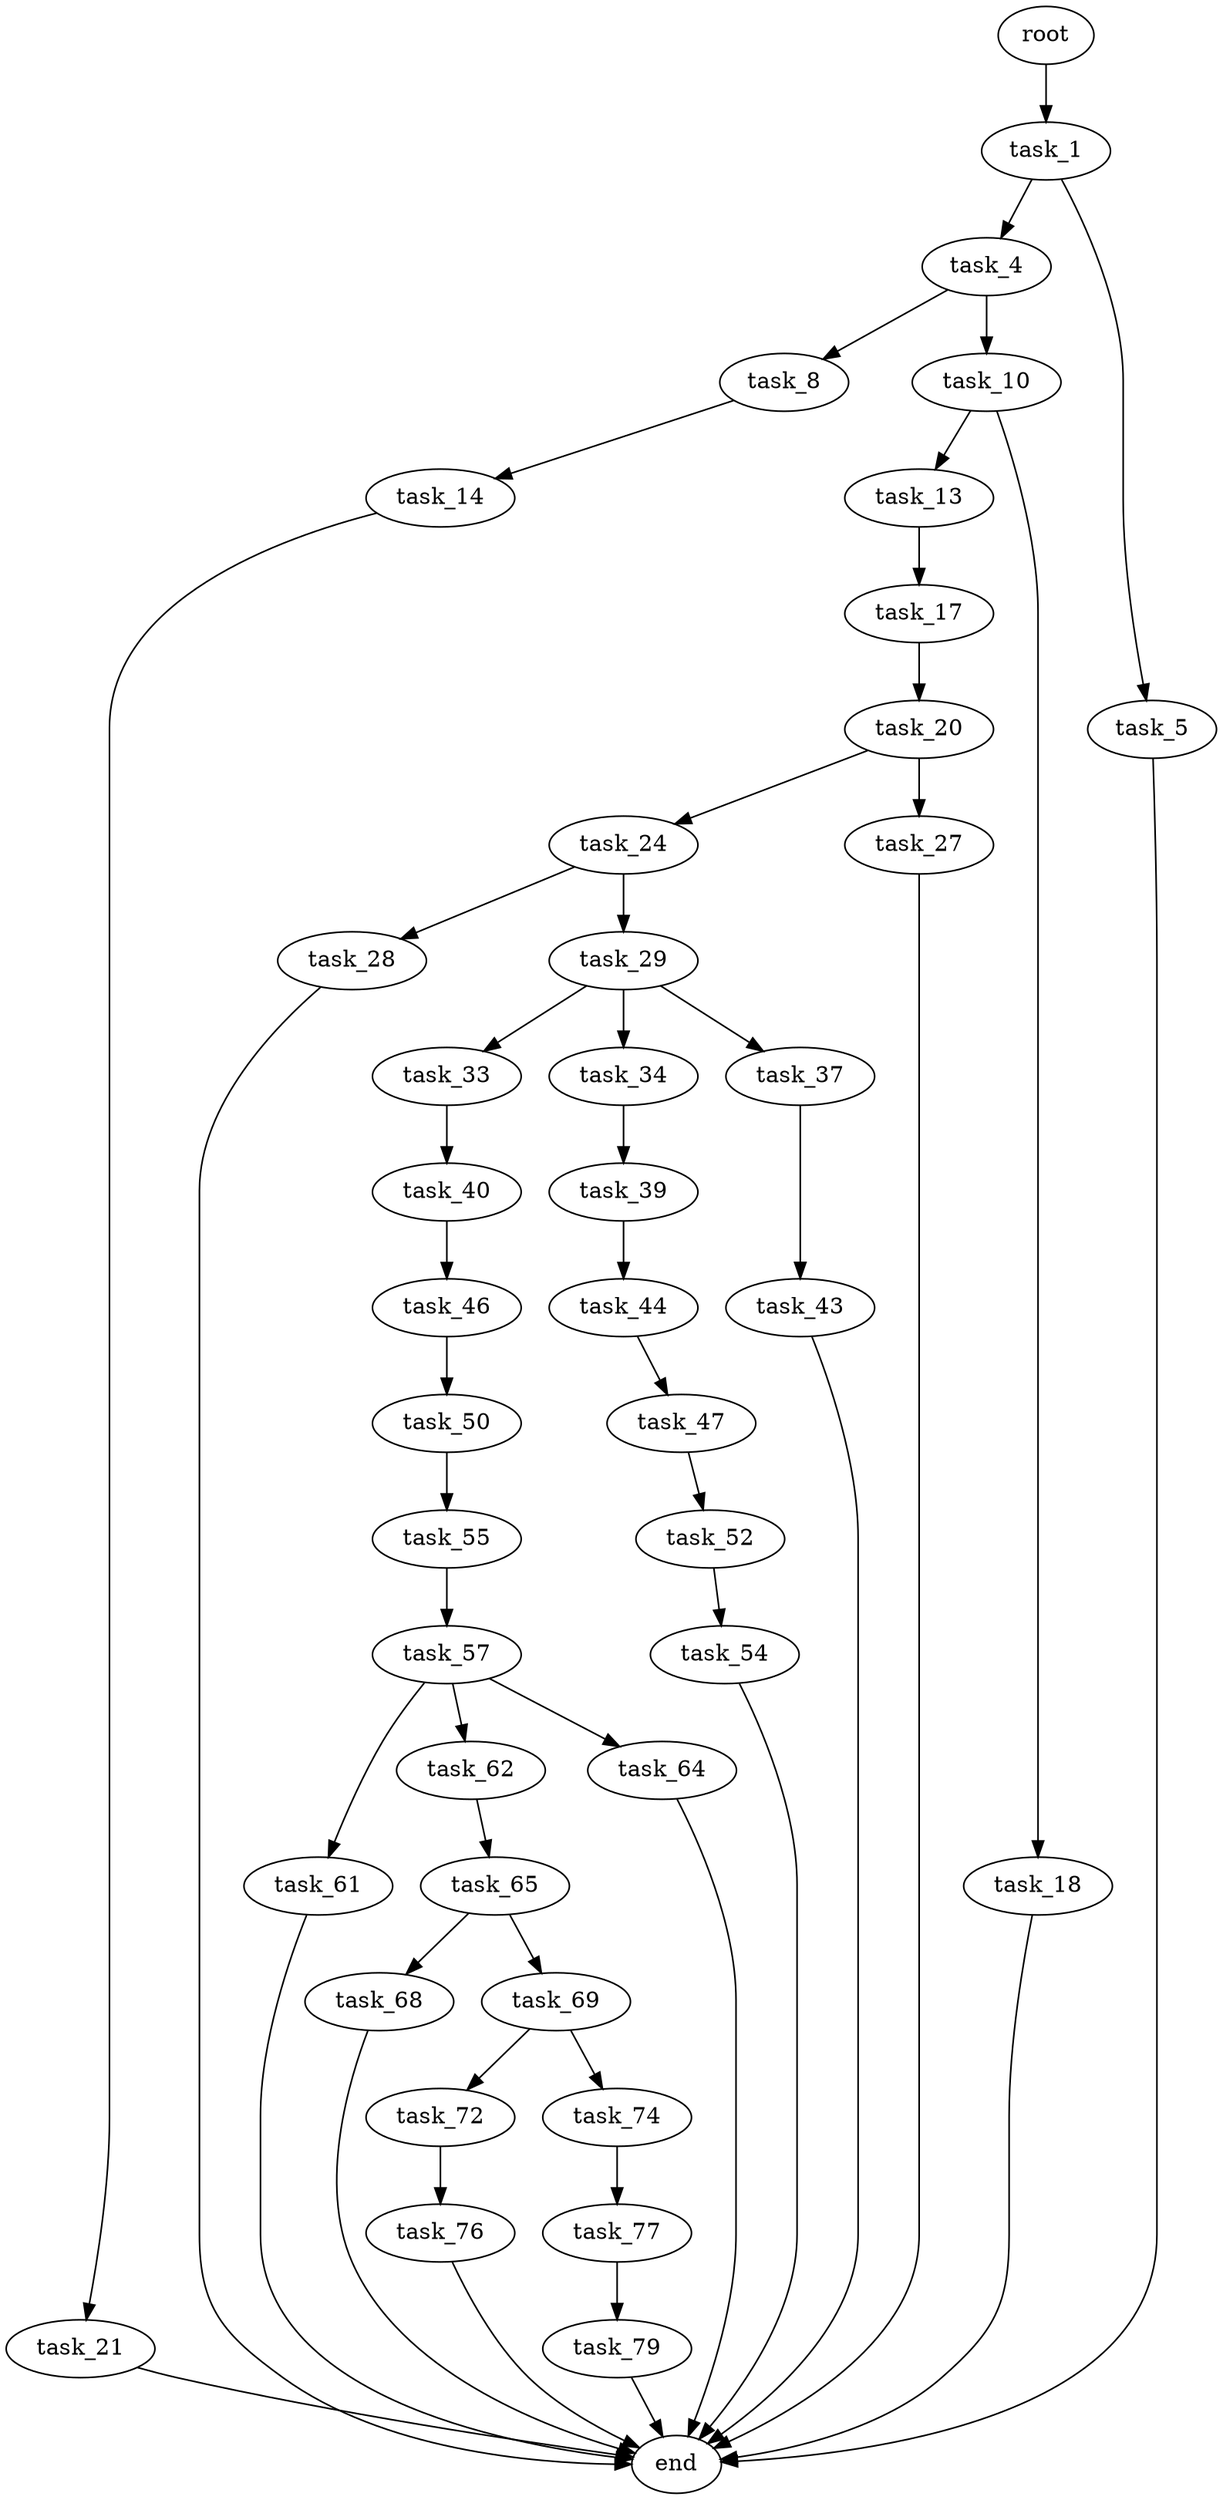 digraph G {
  root [size="0.000000"];
  task_1 [size="99413670587.000000"];
  task_4 [size="26177485344.000000"];
  task_5 [size="26980121520.000000"];
  task_8 [size="134217728000.000000"];
  task_10 [size="549755813888.000000"];
  end [size="0.000000"];
  task_14 [size="7866076773.000000"];
  task_13 [size="1263360025.000000"];
  task_18 [size="18967849388.000000"];
  task_17 [size="27309225976.000000"];
  task_21 [size="235649527056.000000"];
  task_20 [size="11069276270.000000"];
  task_24 [size="372800001400.000000"];
  task_27 [size="463354834928.000000"];
  task_28 [size="36837926022.000000"];
  task_29 [size="723267537175.000000"];
  task_33 [size="4456138879.000000"];
  task_34 [size="326356265204.000000"];
  task_37 [size="368293445632.000000"];
  task_40 [size="649622773539.000000"];
  task_39 [size="5374868342.000000"];
  task_43 [size="52273158529.000000"];
  task_44 [size="368293445632.000000"];
  task_46 [size="641474201422.000000"];
  task_47 [size="1098653671952.000000"];
  task_50 [size="970467056988.000000"];
  task_52 [size="782757789696.000000"];
  task_55 [size="967645575283.000000"];
  task_54 [size="68719476736.000000"];
  task_57 [size="1743221912.000000"];
  task_61 [size="39621038019.000000"];
  task_62 [size="45452372830.000000"];
  task_64 [size="36520466309.000000"];
  task_65 [size="13946042765.000000"];
  task_68 [size="181554561744.000000"];
  task_69 [size="1395949066816.000000"];
  task_72 [size="13796183336.000000"];
  task_74 [size="22417415017.000000"];
  task_76 [size="8439709786.000000"];
  task_77 [size="782757789696.000000"];
  task_79 [size="465023382754.000000"];

  root -> task_1 [size="1.000000"];
  task_1 -> task_4 [size="209715200.000000"];
  task_1 -> task_5 [size="209715200.000000"];
  task_4 -> task_8 [size="838860800.000000"];
  task_4 -> task_10 [size="838860800.000000"];
  task_5 -> end [size="1.000000"];
  task_8 -> task_14 [size="209715200.000000"];
  task_10 -> task_13 [size="536870912.000000"];
  task_10 -> task_18 [size="536870912.000000"];
  task_14 -> task_21 [size="209715200.000000"];
  task_13 -> task_17 [size="33554432.000000"];
  task_18 -> end [size="1.000000"];
  task_17 -> task_20 [size="536870912.000000"];
  task_21 -> end [size="1.000000"];
  task_20 -> task_24 [size="411041792.000000"];
  task_20 -> task_27 [size="411041792.000000"];
  task_24 -> task_28 [size="301989888.000000"];
  task_24 -> task_29 [size="301989888.000000"];
  task_27 -> end [size="1.000000"];
  task_28 -> end [size="1.000000"];
  task_29 -> task_33 [size="679477248.000000"];
  task_29 -> task_34 [size="679477248.000000"];
  task_29 -> task_37 [size="679477248.000000"];
  task_33 -> task_40 [size="411041792.000000"];
  task_34 -> task_39 [size="209715200.000000"];
  task_37 -> task_43 [size="411041792.000000"];
  task_40 -> task_46 [size="679477248.000000"];
  task_39 -> task_44 [size="209715200.000000"];
  task_43 -> end [size="1.000000"];
  task_44 -> task_47 [size="411041792.000000"];
  task_46 -> task_50 [size="679477248.000000"];
  task_47 -> task_52 [size="679477248.000000"];
  task_50 -> task_55 [size="679477248.000000"];
  task_52 -> task_54 [size="679477248.000000"];
  task_55 -> task_57 [size="679477248.000000"];
  task_54 -> end [size="1.000000"];
  task_57 -> task_61 [size="134217728.000000"];
  task_57 -> task_62 [size="134217728.000000"];
  task_57 -> task_64 [size="134217728.000000"];
  task_61 -> end [size="1.000000"];
  task_62 -> task_65 [size="209715200.000000"];
  task_64 -> end [size="1.000000"];
  task_65 -> task_68 [size="679477248.000000"];
  task_65 -> task_69 [size="679477248.000000"];
  task_68 -> end [size="1.000000"];
  task_69 -> task_72 [size="838860800.000000"];
  task_69 -> task_74 [size="838860800.000000"];
  task_72 -> task_76 [size="411041792.000000"];
  task_74 -> task_77 [size="75497472.000000"];
  task_76 -> end [size="1.000000"];
  task_77 -> task_79 [size="679477248.000000"];
  task_79 -> end [size="1.000000"];
}
